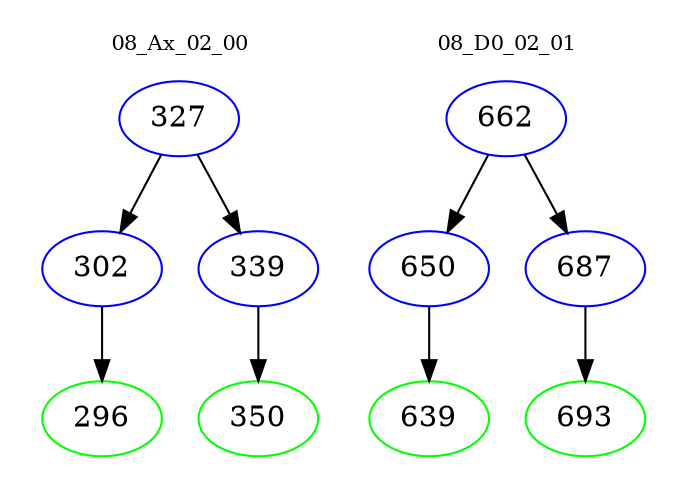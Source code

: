 digraph{
subgraph cluster_0 {
color = white
label = "08_Ax_02_00";
fontsize=10;
T0_327 [label="327", color="blue"]
T0_327 -> T0_302 [color="black"]
T0_302 [label="302", color="blue"]
T0_302 -> T0_296 [color="black"]
T0_296 [label="296", color="green"]
T0_327 -> T0_339 [color="black"]
T0_339 [label="339", color="blue"]
T0_339 -> T0_350 [color="black"]
T0_350 [label="350", color="green"]
}
subgraph cluster_1 {
color = white
label = "08_D0_02_01";
fontsize=10;
T1_662 [label="662", color="blue"]
T1_662 -> T1_650 [color="black"]
T1_650 [label="650", color="blue"]
T1_650 -> T1_639 [color="black"]
T1_639 [label="639", color="green"]
T1_662 -> T1_687 [color="black"]
T1_687 [label="687", color="blue"]
T1_687 -> T1_693 [color="black"]
T1_693 [label="693", color="green"]
}
}
